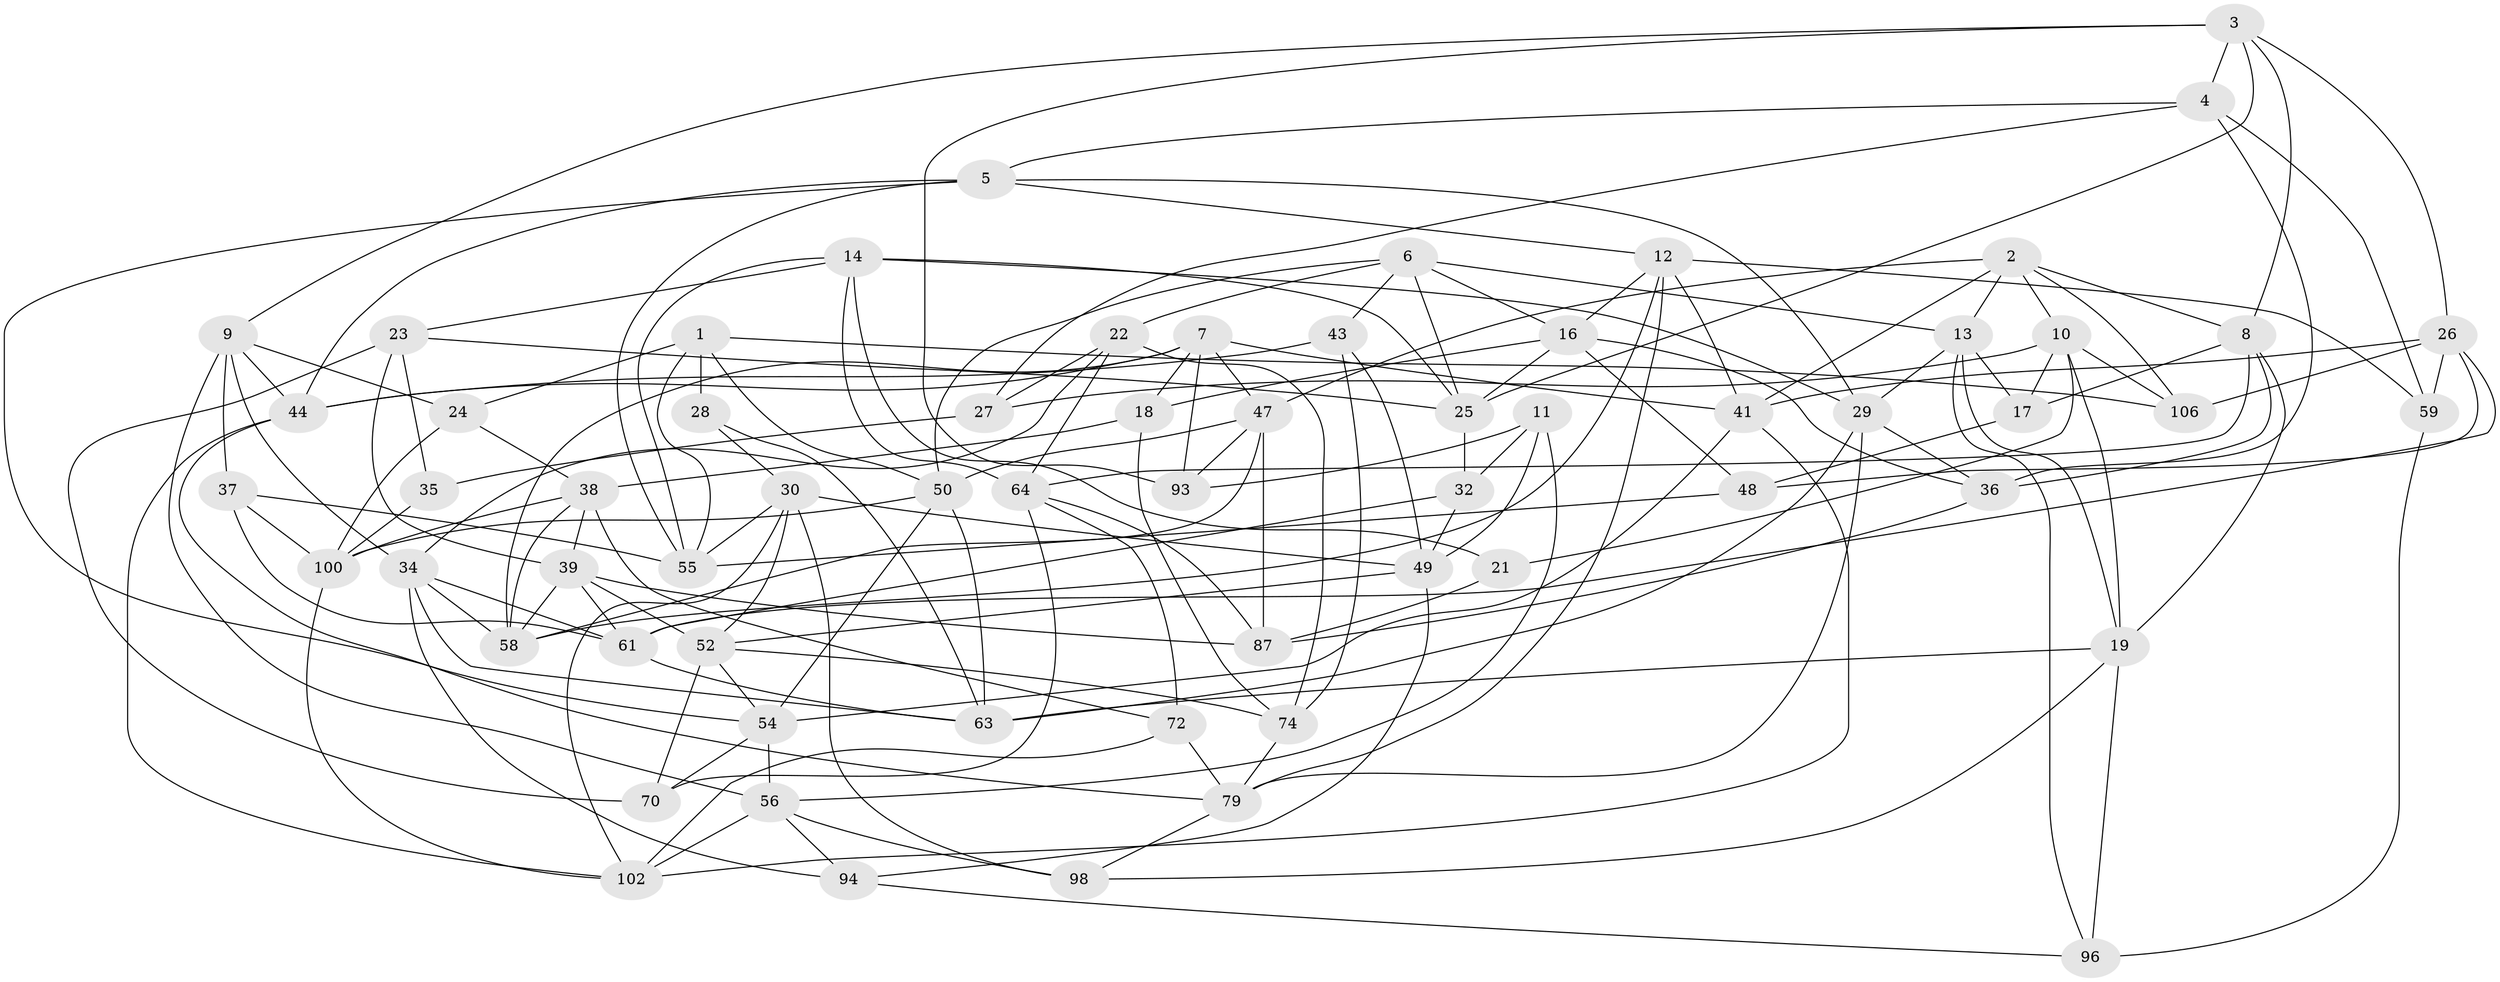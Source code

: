 // Generated by graph-tools (version 1.1) at 2025/52/02/27/25 19:52:33]
// undirected, 63 vertices, 164 edges
graph export_dot {
graph [start="1"]
  node [color=gray90,style=filled];
  1 [super="+40"];
  2 [super="+20"];
  3 [super="+42"];
  4 [super="+97"];
  5 [super="+86"];
  6 [super="+66"];
  7 [super="+31"];
  8 [super="+15"];
  9 [super="+105"];
  10 [super="+51"];
  11;
  12 [super="+89"];
  13 [super="+84"];
  14 [super="+60"];
  16 [super="+95"];
  17;
  18;
  19 [super="+92"];
  21;
  22 [super="+33"];
  23 [super="+46"];
  24;
  25 [super="+76"];
  26 [super="+73"];
  27;
  28;
  29 [super="+45"];
  30 [super="+53"];
  32;
  34 [super="+104"];
  35;
  36 [super="+91"];
  37;
  38 [super="+68"];
  39 [super="+81"];
  41 [super="+57"];
  43;
  44 [super="+77"];
  47 [super="+82"];
  48;
  49 [super="+71"];
  50 [super="+67"];
  52 [super="+75"];
  54 [super="+80"];
  55 [super="+83"];
  56 [super="+69"];
  58 [super="+65"];
  59;
  61 [super="+62"];
  63 [super="+78"];
  64 [super="+85"];
  70;
  72;
  74 [super="+88"];
  79 [super="+99"];
  87 [super="+90"];
  93;
  94;
  96;
  98;
  100 [super="+101"];
  102 [super="+103"];
  106;
  1 -- 28 [weight=2];
  1 -- 24;
  1 -- 50;
  1 -- 106;
  1 -- 55;
  2 -- 47;
  2 -- 41;
  2 -- 13;
  2 -- 8;
  2 -- 106;
  2 -- 10;
  3 -- 9;
  3 -- 4;
  3 -- 8;
  3 -- 25;
  3 -- 26;
  3 -- 93;
  4 -- 5;
  4 -- 36 [weight=2];
  4 -- 27;
  4 -- 59;
  5 -- 54;
  5 -- 29;
  5 -- 12;
  5 -- 55;
  5 -- 44;
  6 -- 25;
  6 -- 22;
  6 -- 50;
  6 -- 43;
  6 -- 16;
  6 -- 13;
  7 -- 44;
  7 -- 41;
  7 -- 58;
  7 -- 18;
  7 -- 47;
  7 -- 93;
  8 -- 19;
  8 -- 36;
  8 -- 17;
  8 -- 64;
  9 -- 37;
  9 -- 24;
  9 -- 56;
  9 -- 44;
  9 -- 34;
  10 -- 21;
  10 -- 17;
  10 -- 106;
  10 -- 19;
  10 -- 27;
  11 -- 32;
  11 -- 93;
  11 -- 56;
  11 -- 49;
  12 -- 16;
  12 -- 41;
  12 -- 59;
  12 -- 58;
  12 -- 79;
  13 -- 19;
  13 -- 17;
  13 -- 96;
  13 -- 29;
  14 -- 21;
  14 -- 23;
  14 -- 29;
  14 -- 55;
  14 -- 64;
  14 -- 25;
  16 -- 18;
  16 -- 48;
  16 -- 36;
  16 -- 25;
  17 -- 48;
  18 -- 74;
  18 -- 38;
  19 -- 63;
  19 -- 98;
  19 -- 96;
  21 -- 87 [weight=2];
  22 -- 64;
  22 -- 27;
  22 -- 34;
  22 -- 74 [weight=2];
  23 -- 35 [weight=2];
  23 -- 70;
  23 -- 25;
  23 -- 39;
  24 -- 100;
  24 -- 38;
  25 -- 32;
  26 -- 59;
  26 -- 61;
  26 -- 48;
  26 -- 41;
  26 -- 106;
  27 -- 35;
  28 -- 63;
  28 -- 30;
  29 -- 79;
  29 -- 36;
  29 -- 63;
  30 -- 55;
  30 -- 49;
  30 -- 98;
  30 -- 102;
  30 -- 52;
  32 -- 61;
  32 -- 49;
  34 -- 94;
  34 -- 61;
  34 -- 58;
  34 -- 63;
  35 -- 100;
  36 -- 87;
  37 -- 61;
  37 -- 55;
  37 -- 100;
  38 -- 72;
  38 -- 58;
  38 -- 100;
  38 -- 39;
  39 -- 87;
  39 -- 58;
  39 -- 52;
  39 -- 61;
  41 -- 102;
  41 -- 54;
  43 -- 49;
  43 -- 74;
  43 -- 44;
  44 -- 79;
  44 -- 102;
  47 -- 58;
  47 -- 50;
  47 -- 93;
  47 -- 87;
  48 -- 55;
  49 -- 94;
  49 -- 52;
  50 -- 63;
  50 -- 54;
  50 -- 100;
  52 -- 54;
  52 -- 74;
  52 -- 70;
  54 -- 70;
  54 -- 56;
  56 -- 98;
  56 -- 94;
  56 -- 102;
  59 -- 96;
  61 -- 63;
  64 -- 72;
  64 -- 87;
  64 -- 70;
  72 -- 102;
  72 -- 79;
  74 -- 79;
  79 -- 98;
  94 -- 96;
  100 -- 102;
}
